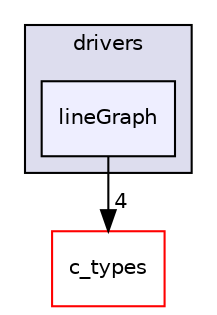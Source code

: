 digraph "lineGraph" {
  compound=true
  node [ fontsize="10", fontname="Helvetica"];
  edge [ labelfontsize="10", labelfontname="Helvetica"];
  subgraph clusterdir_4fe5cf12322eb0f9892753dc20f1484c {
    graph [ bgcolor="#ddddee", pencolor="black", label="drivers" fontname="Helvetica", fontsize="10", URL="dir_4fe5cf12322eb0f9892753dc20f1484c.html"]
  dir_9b21fe291f2e589e37a8796bbc52abcb [shape=box, label="lineGraph", style="filled", fillcolor="#eeeeff", pencolor="black", URL="dir_9b21fe291f2e589e37a8796bbc52abcb.html"];
  }
  dir_d5995d5871f728649bd47ea0d6428e03 [shape=box label="c_types" fillcolor="white" style="filled" color="red" URL="dir_d5995d5871f728649bd47ea0d6428e03.html"];
  dir_9b21fe291f2e589e37a8796bbc52abcb->dir_d5995d5871f728649bd47ea0d6428e03 [headlabel="4", labeldistance=1.5 headhref="dir_000043_000019.html"];
}
